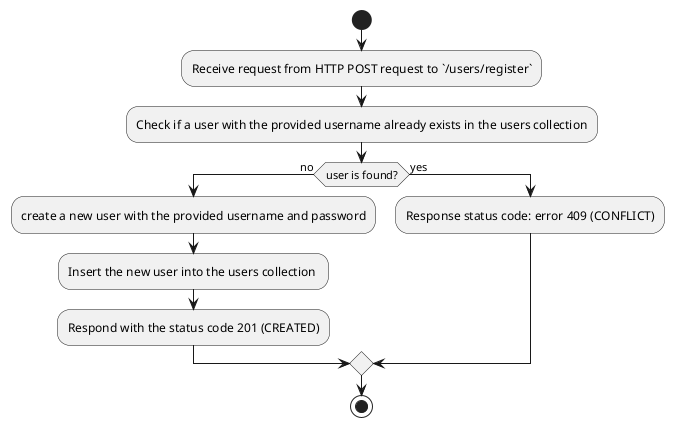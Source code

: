 @startuml handleRegister
start
:Receive request from HTTP POST request to `/users/register`; 
:Check if a user with the provided username already exists in the users collection;
if (user is found?) then (no)
    :create a new user with the provided username and password; 
    :Insert the new user into the users collection ; 
    :Respond with the status code 201 (CREATED);
else(yes)
    :Response status code: error 409 (CONFLICT);
endif
stop
@endumld